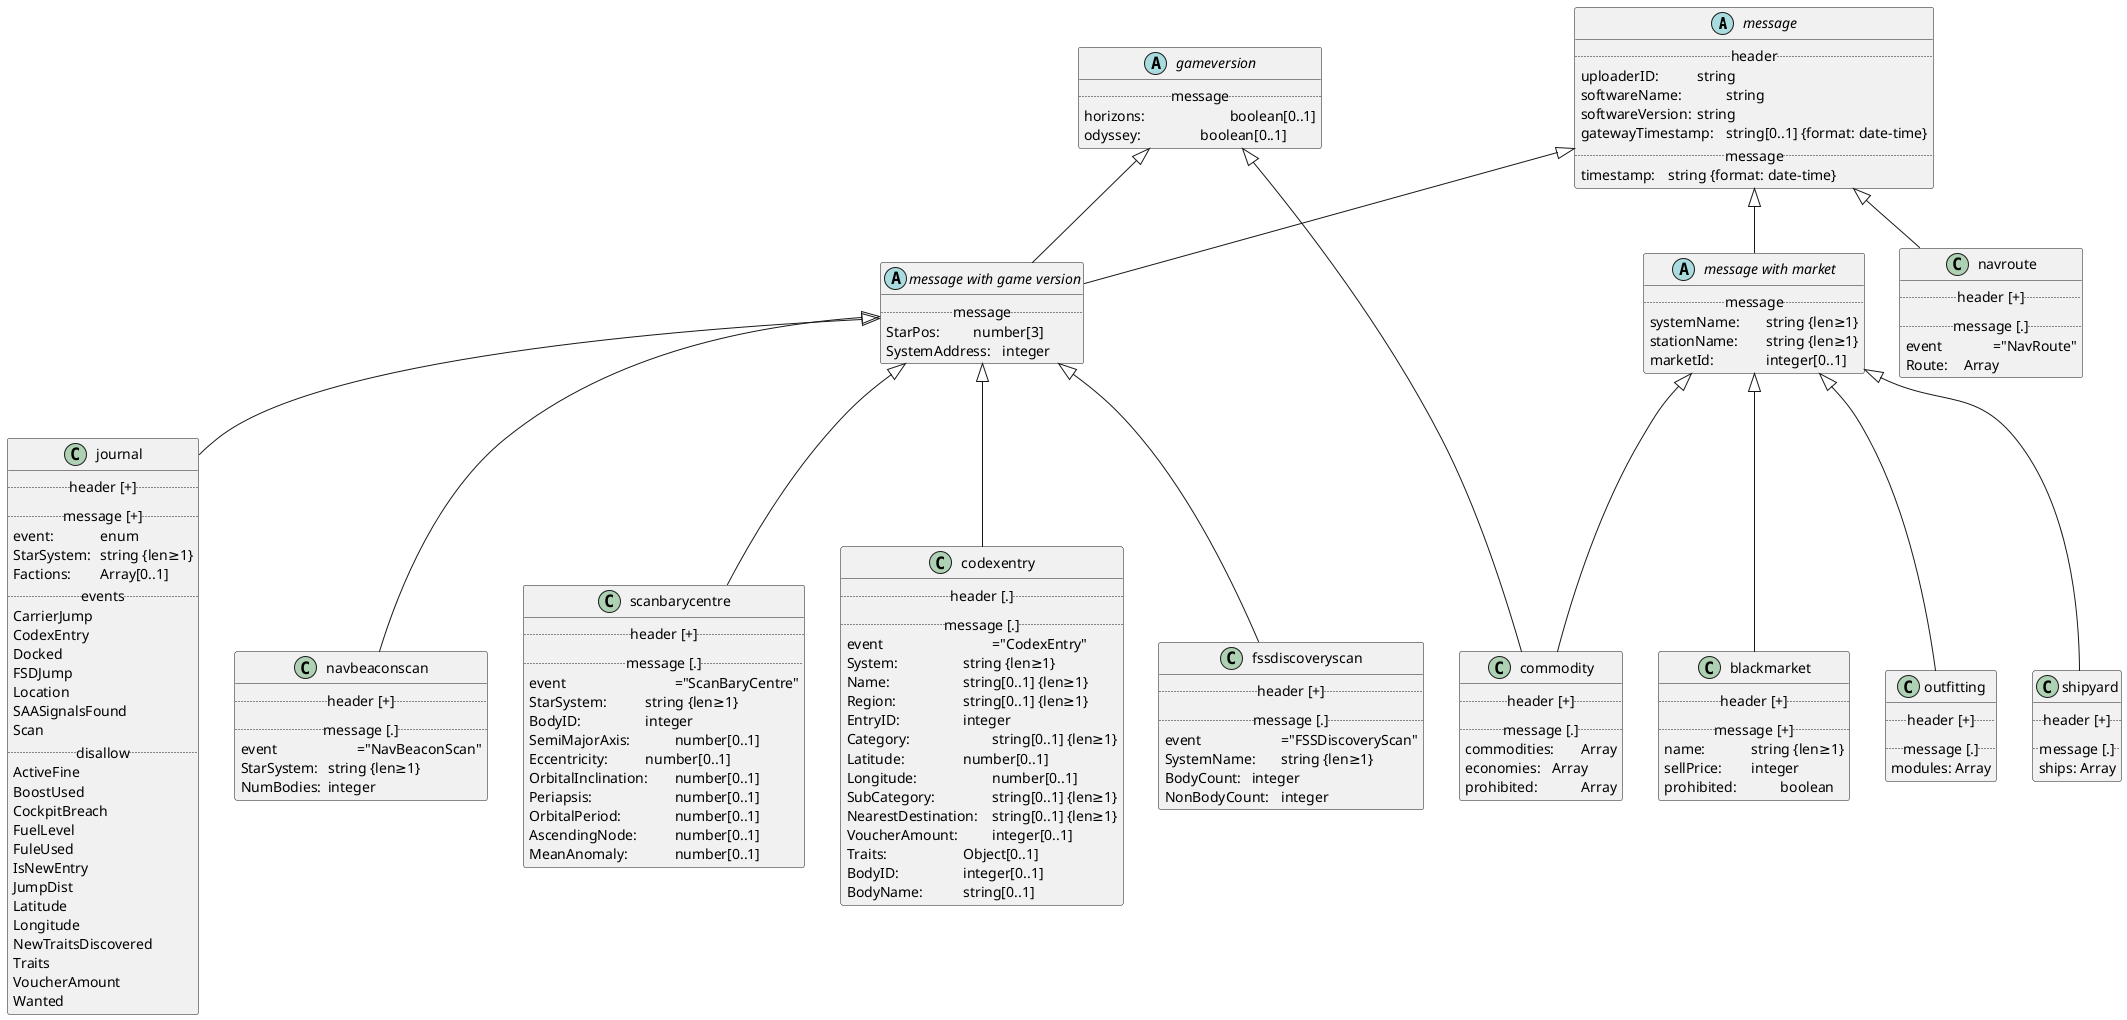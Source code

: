 @startuml
hide empty attributes
hide empty methods

abstract class "message" as msg {
.. header ..
  uploaderID:\t\tstring
  softwareName:\t\tstring
  softwareVersion:\tstring
  gatewayTimestamp:\tstring[0..1] {format: date-time}
.. message ..
  timestamp:\tstring {format: date-time}
}

abstract class "gameversion" as gvs {
.. message ..
  horizons:\t\t\tboolean[0..1]
  odyssey:\t\t\tboolean[0..1]
}

abstract class "message with market" as mkt {
.. message ..
  systemName:\tstring {len≥1}
  stationName:\tstring {len≥1}
  marketId:\t\tinteger[0..1]
}
msg <|-- mkt

abstract class "message with game version" as mwgv {
.. message ..
  StarPos:\t\tnumber[3]
  SystemAddress:\tinteger
}
msg <|-- mwgv
gvs <|-- mwgv

class "blackmarket" as bm {
.. header [+] ..
.. message [+] ..
  name:\t\tstring {len≥1}
  sellPrice:\t\tinteger
  prohibited:\t\tboolean
}
mkt <|-- bm

class "codexentry" as cdx {
.. header [.] ..
.. message [.] ..
  event\t\t\t\t="CodexEntry"
  System:\t\t\tstring {len≥1}
  Name:\t\t\tstring[0..1] {len≥1}
  Region:\t\t\tstring[0..1] {len≥1}
  EntryID:\t\t\tinteger
  Category:\t\t\tstring[0..1] {len≥1}
  Latitude:\t\t\tnumber[0..1]
  Longitude:\t\t\tnumber[0..1]
  SubCategory:\t\tstring[0..1] {len≥1}
  NearestDestination:\tstring[0..1] {len≥1}
  VoucherAmount:\t\tinteger[0..1]
  Traits:\t\t\tObject[0..1]
  BodyID:\t\t\tinteger[0..1]
  BodyName:\t\tstring[0..1]
}
mwgv <|-- cdx

class "commodity" as cmdty {
.. header [+] ..
.. message [.] ..
  commodities:\tArray
  economies:\tArray
  prohibited:\t\tArray
}
mkt <|-- cmdty
gvs <|-- cmdty

class "fssdiscoveryscan" as fss {
.. header [+] ..
.. message [.] ..
  event\t\t\t="FSSDiscoveryScan"
  SystemName:\tstring {len≥1}
  BodyCount:\tinteger
  NonBodyCount:\tinteger
}
mwgv <|-- fss

class "journal" as jn {
.. header [+] ..
.. message [+] ..
  event:\t\tenum
  StarSystem:\tstring {len≥1}
  Factions:\t\tArray[0..1]
.. events ..
  CarrierJump
  CodexEntry
  Docked
  FSDJump
  Location
  SAASignalsFound
  Scan
.. disallow ..
  ActiveFine
  BoostUsed
  CockpitBreach
  FuelLevel
  FuleUsed
  IsNewEntry
  JumpDist
  Latitude
  Longitude
  NewTraitsDiscovered
  Traits
  VoucherAmount
  Wanted
}
mwgv <|-- jn

class "navbeaconscan" as nbs {
.. header [+] ..
.. message [.] ..
  event\t\t\t="NavBeaconScan"
  StarSystem:\tstring {len≥1}
  NumBodies:\tinteger
}
mwgv <|-- nbs

class "navroute" as route {
.. header [+] ..
.. message [.] ..
  event\t\t="NavRoute"
  Route:\tArray
}
msg <|-- route

class "outfitting" as fit {
.. header [+] ..
.. message [.] ..
  modules: Array
}
mkt <|-- fit

class "scanbarycentre" as sbc {
.. header [+] ..
.. message [.] ..
  event\t\t\t\t="ScanBaryCentre"
  StarSystem:\t\tstring {len≥1}
  BodyID:\t\t\tinteger
  SemiMajorAxis:\t\tnumber[0..1]
  Eccentricity:\t\tnumber[0..1]
  OrbitalInclination:\tnumber[0..1]
  Periapsis:\t\t\tnumber[0..1]
  OrbitalPeriod:\t\tnumber[0..1]
  AscendingNode:\t\tnumber[0..1]
  MeanAnomaly:\t\tnumber[0..1]
}
mwgv <|-- sbc

class "shipyard" as ships {
.. header [+] ..
.. message [.] ..
  ships: Array
}
mkt <|-- ships

@enduml
